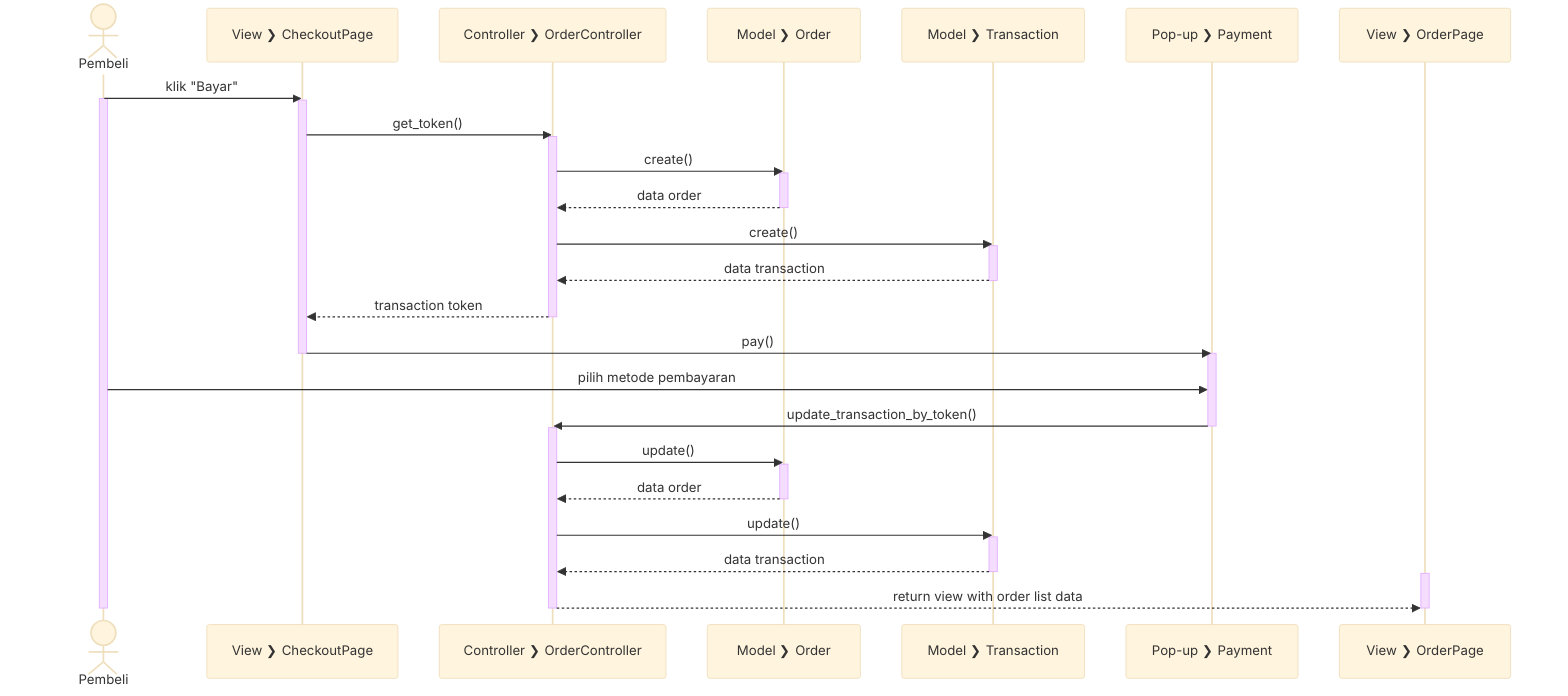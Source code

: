%%{init: {'theme': 'base', 'themeVariables': { 'fontSize': '16px', 'fontFamily': 'Inter'}}}%%
sequenceDiagram
  actor Pembeli
  participant V_C as View #10095; CheckoutPage
  participant C_O as Controller #10095; OrderController
  participant M_O as Model #10095; Order
  participant M_T as Model #10095; Transaction
  participant P_P as Pop-up #10095; Payment
  participant V_O as View #10095; OrderPage

  Pembeli->>V_C: klik "Bayar"

  activate Pembeli
  activate V_C

  V_C->>C_O: get_token()

  activate C_O

  C_O->>M_O: create()

  activate M_O

  M_O-->>C_O: data order
  
  deactivate M_O
  
  C_O->>M_T: create()

  activate M_T

  M_T-->>C_O: data transaction
  
  deactivate M_T
  
  C_O-->>V_C: transaction token

  deactivate C_O
  
  V_C->>P_P: pay()
  
  activate P_P

  deactivate V_C

  Pembeli->>P_P: pilih metode pembayaran
  P_P->>C_O: update_transaction_by_token()

  deactivate P_P
  activate C_O

  C_O->>M_O: update()

  activate M_O
  
  M_O-->>C_O: data order
  
  deactivate M_O
  
  C_O->>M_T: update()

  activate M_T
  
  M_T-->>C_O: data transaction
  
  deactivate M_T

  activate V_O

  C_O-->>V_O: return view with order list data

  deactivate V_O
  deactivate C_O
  deactivate Pembeli